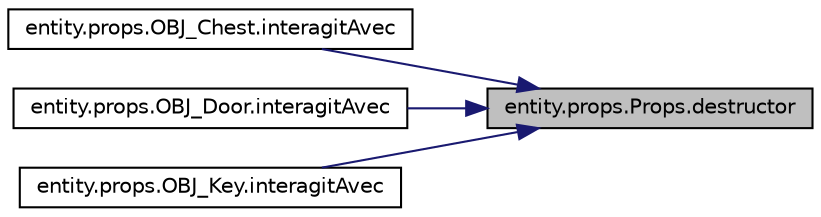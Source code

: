 digraph "entity.props.Props.destructor"
{
 // LATEX_PDF_SIZE
  edge [fontname="Helvetica",fontsize="10",labelfontname="Helvetica",labelfontsize="10"];
  node [fontname="Helvetica",fontsize="10",shape=record];
  rankdir="RL";
  Node1 [label="entity.props.Props.destructor",height=0.2,width=0.4,color="black", fillcolor="grey75", style="filled", fontcolor="black",tooltip=" "];
  Node1 -> Node2 [dir="back",color="midnightblue",fontsize="10",style="solid",fontname="Helvetica"];
  Node2 [label="entity.props.OBJ_Chest.interagitAvec",height=0.2,width=0.4,color="black", fillcolor="white", style="filled",URL="$classentity_1_1props_1_1_o_b_j___chest.html#aa473558aa5eeb9cffcddd346aecb23eb",tooltip=" "];
  Node1 -> Node3 [dir="back",color="midnightblue",fontsize="10",style="solid",fontname="Helvetica"];
  Node3 [label="entity.props.OBJ_Door.interagitAvec",height=0.2,width=0.4,color="black", fillcolor="white", style="filled",URL="$classentity_1_1props_1_1_o_b_j___door.html#afcd81268a4a75a0bb9c8807e6097e0a0",tooltip=" "];
  Node1 -> Node4 [dir="back",color="midnightblue",fontsize="10",style="solid",fontname="Helvetica"];
  Node4 [label="entity.props.OBJ_Key.interagitAvec",height=0.2,width=0.4,color="black", fillcolor="white", style="filled",URL="$classentity_1_1props_1_1_o_b_j___key.html#a414f7c8d0dbc72e379552de9c039a171",tooltip=" "];
}
